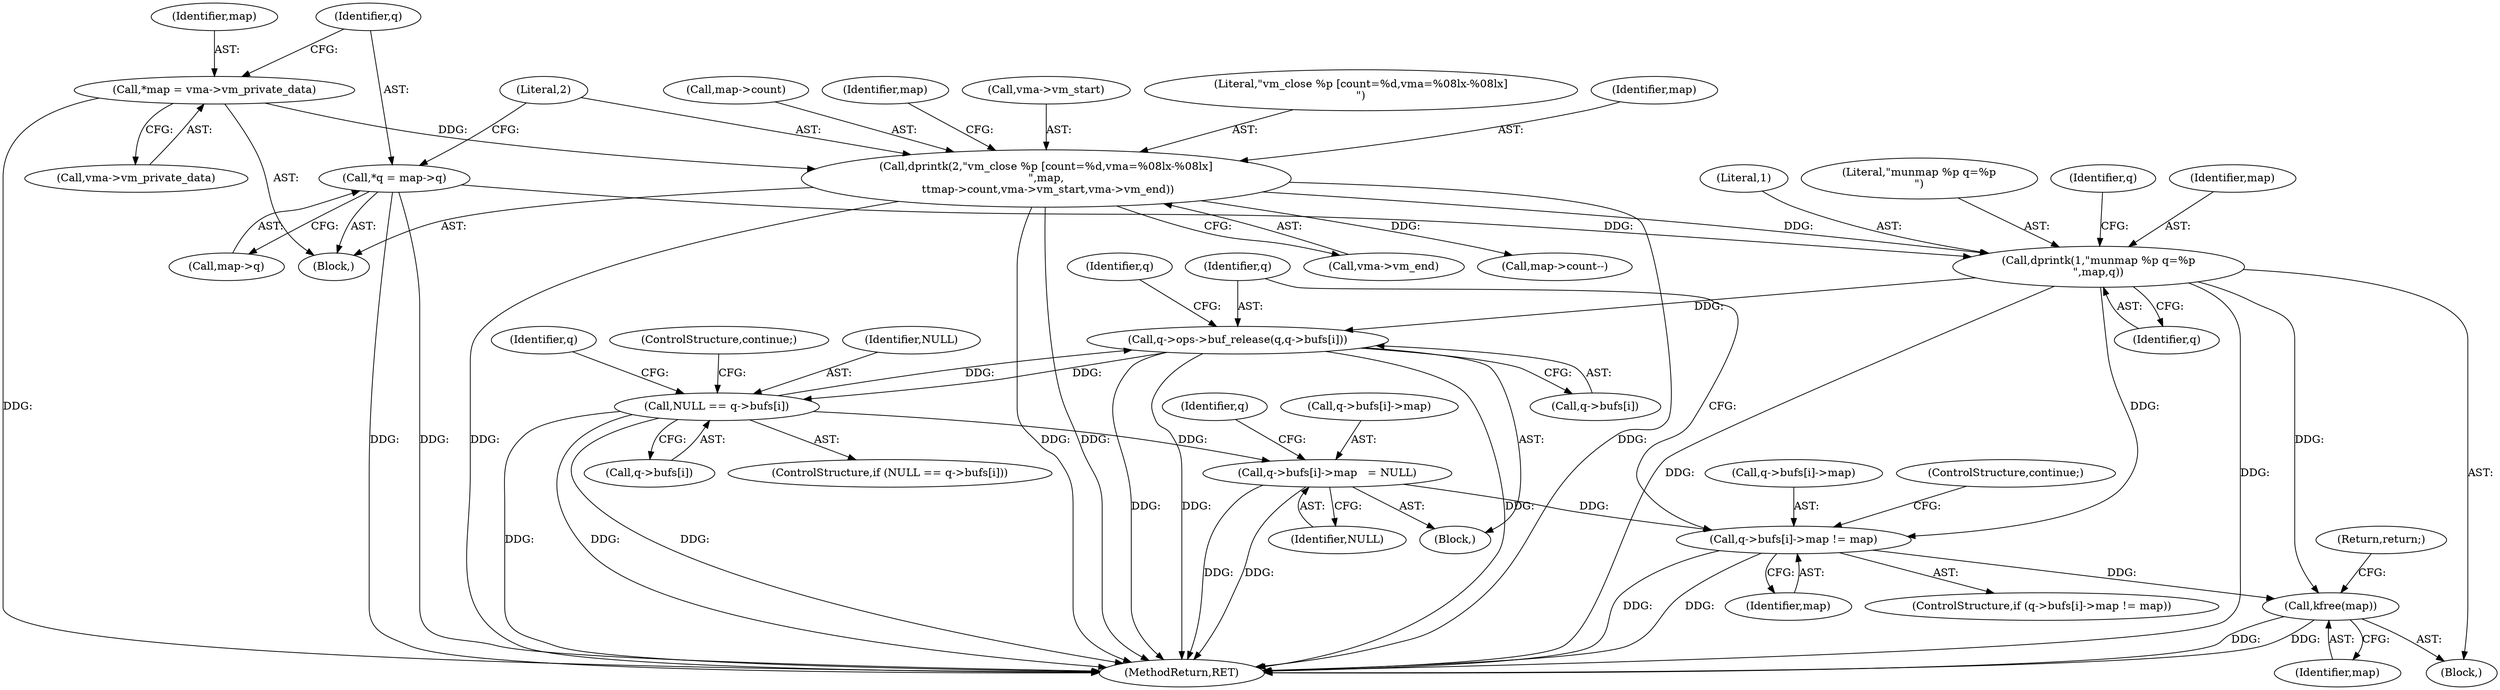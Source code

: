 digraph "1_linux_0b29669c065f60501e7289e1950fa2a618962358_0@array" {
"1000170" [label="(Call,q->bufs[i]->map != map)"];
"1000187" [label="(Call,q->bufs[i]->map   = NULL)"];
"1000161" [label="(Call,NULL == q->bufs[i])"];
"1000180" [label="(Call,q->ops->buf_release(q,q->bufs[i]))"];
"1000140" [label="(Call,dprintk(1,\"munmap %p q=%p\n\",map,q))"];
"1000116" [label="(Call,dprintk(2,\"vm_close %p [count=%d,vma=%08lx-%08lx]\n\",map,\n \t\tmap->count,vma->vm_start,vma->vm_end))"];
"1000104" [label="(Call,*map = vma->vm_private_data)"];
"1000110" [label="(Call,*q = map->q)"];
"1000210" [label="(Call,kfree(map))"];
"1000117" [label="(Literal,2)"];
"1000143" [label="(Identifier,map)"];
"1000180" [label="(Call,q->ops->buf_release(q,q->bufs[i]))"];
"1000141" [label="(Literal,1)"];
"1000162" [label="(Identifier,NULL)"];
"1000161" [label="(Call,NULL == q->bufs[i])"];
"1000142" [label="(Literal,\"munmap %p q=%p\n\")"];
"1000116" [label="(Call,dprintk(2,\"vm_close %p [count=%d,vma=%08lx-%08lx]\n\",map,\n \t\tmap->count,vma->vm_start,vma->vm_end))"];
"1000118" [label="(Literal,\"vm_close %p [count=%d,vma=%08lx-%08lx]\n\")"];
"1000105" [label="(Identifier,map)"];
"1000181" [label="(Identifier,q)"];
"1000169" [label="(ControlStructure,if (q->bufs[i]->map != map))"];
"1000119" [label="(Identifier,map)"];
"1000160" [label="(ControlStructure,if (NULL == q->bufs[i]))"];
"1000159" [label="(Block,)"];
"1000191" [label="(Identifier,q)"];
"1000210" [label="(Call,kfree(map))"];
"1000139" [label="(Block,)"];
"1000140" [label="(Call,dprintk(1,\"munmap %p q=%p\n\",map,q))"];
"1000110" [label="(Call,*q = map->q)"];
"1000144" [label="(Identifier,q)"];
"1000120" [label="(Call,map->count)"];
"1000131" [label="(Identifier,map)"];
"1000213" [label="(MethodReturn,RET)"];
"1000102" [label="(Block,)"];
"1000111" [label="(Identifier,q)"];
"1000174" [label="(Identifier,q)"];
"1000112" [label="(Call,map->q)"];
"1000171" [label="(Call,q->bufs[i]->map)"];
"1000212" [label="(Return,return;)"];
"1000200" [label="(Identifier,q)"];
"1000182" [label="(Call,q->bufs[i])"];
"1000179" [label="(ControlStructure,continue;)"];
"1000104" [label="(Call,*map = vma->vm_private_data)"];
"1000195" [label="(Identifier,NULL)"];
"1000170" [label="(Call,q->bufs[i]->map != map)"];
"1000126" [label="(Call,vma->vm_end)"];
"1000178" [label="(Identifier,map)"];
"1000123" [label="(Call,vma->vm_start)"];
"1000106" [label="(Call,vma->vm_private_data)"];
"1000187" [label="(Call,q->bufs[i]->map   = NULL)"];
"1000129" [label="(Call,map->count--)"];
"1000168" [label="(ControlStructure,continue;)"];
"1000188" [label="(Call,q->bufs[i]->map)"];
"1000148" [label="(Identifier,q)"];
"1000163" [label="(Call,q->bufs[i])"];
"1000211" [label="(Identifier,map)"];
"1000170" -> "1000169"  [label="AST: "];
"1000170" -> "1000178"  [label="CFG: "];
"1000171" -> "1000170"  [label="AST: "];
"1000178" -> "1000170"  [label="AST: "];
"1000179" -> "1000170"  [label="CFG: "];
"1000181" -> "1000170"  [label="CFG: "];
"1000170" -> "1000213"  [label="DDG: "];
"1000170" -> "1000213"  [label="DDG: "];
"1000187" -> "1000170"  [label="DDG: "];
"1000140" -> "1000170"  [label="DDG: "];
"1000170" -> "1000210"  [label="DDG: "];
"1000187" -> "1000159"  [label="AST: "];
"1000187" -> "1000195"  [label="CFG: "];
"1000188" -> "1000187"  [label="AST: "];
"1000195" -> "1000187"  [label="AST: "];
"1000200" -> "1000187"  [label="CFG: "];
"1000187" -> "1000213"  [label="DDG: "];
"1000187" -> "1000213"  [label="DDG: "];
"1000161" -> "1000187"  [label="DDG: "];
"1000161" -> "1000160"  [label="AST: "];
"1000161" -> "1000163"  [label="CFG: "];
"1000162" -> "1000161"  [label="AST: "];
"1000163" -> "1000161"  [label="AST: "];
"1000168" -> "1000161"  [label="CFG: "];
"1000174" -> "1000161"  [label="CFG: "];
"1000161" -> "1000213"  [label="DDG: "];
"1000161" -> "1000213"  [label="DDG: "];
"1000161" -> "1000213"  [label="DDG: "];
"1000180" -> "1000161"  [label="DDG: "];
"1000161" -> "1000180"  [label="DDG: "];
"1000180" -> "1000159"  [label="AST: "];
"1000180" -> "1000182"  [label="CFG: "];
"1000181" -> "1000180"  [label="AST: "];
"1000182" -> "1000180"  [label="AST: "];
"1000191" -> "1000180"  [label="CFG: "];
"1000180" -> "1000213"  [label="DDG: "];
"1000180" -> "1000213"  [label="DDG: "];
"1000180" -> "1000213"  [label="DDG: "];
"1000140" -> "1000180"  [label="DDG: "];
"1000140" -> "1000139"  [label="AST: "];
"1000140" -> "1000144"  [label="CFG: "];
"1000141" -> "1000140"  [label="AST: "];
"1000142" -> "1000140"  [label="AST: "];
"1000143" -> "1000140"  [label="AST: "];
"1000144" -> "1000140"  [label="AST: "];
"1000148" -> "1000140"  [label="CFG: "];
"1000140" -> "1000213"  [label="DDG: "];
"1000140" -> "1000213"  [label="DDG: "];
"1000116" -> "1000140"  [label="DDG: "];
"1000110" -> "1000140"  [label="DDG: "];
"1000140" -> "1000210"  [label="DDG: "];
"1000116" -> "1000102"  [label="AST: "];
"1000116" -> "1000126"  [label="CFG: "];
"1000117" -> "1000116"  [label="AST: "];
"1000118" -> "1000116"  [label="AST: "];
"1000119" -> "1000116"  [label="AST: "];
"1000120" -> "1000116"  [label="AST: "];
"1000123" -> "1000116"  [label="AST: "];
"1000126" -> "1000116"  [label="AST: "];
"1000131" -> "1000116"  [label="CFG: "];
"1000116" -> "1000213"  [label="DDG: "];
"1000116" -> "1000213"  [label="DDG: "];
"1000116" -> "1000213"  [label="DDG: "];
"1000116" -> "1000213"  [label="DDG: "];
"1000104" -> "1000116"  [label="DDG: "];
"1000116" -> "1000129"  [label="DDG: "];
"1000104" -> "1000102"  [label="AST: "];
"1000104" -> "1000106"  [label="CFG: "];
"1000105" -> "1000104"  [label="AST: "];
"1000106" -> "1000104"  [label="AST: "];
"1000111" -> "1000104"  [label="CFG: "];
"1000104" -> "1000213"  [label="DDG: "];
"1000110" -> "1000102"  [label="AST: "];
"1000110" -> "1000112"  [label="CFG: "];
"1000111" -> "1000110"  [label="AST: "];
"1000112" -> "1000110"  [label="AST: "];
"1000117" -> "1000110"  [label="CFG: "];
"1000110" -> "1000213"  [label="DDG: "];
"1000110" -> "1000213"  [label="DDG: "];
"1000210" -> "1000139"  [label="AST: "];
"1000210" -> "1000211"  [label="CFG: "];
"1000211" -> "1000210"  [label="AST: "];
"1000212" -> "1000210"  [label="CFG: "];
"1000210" -> "1000213"  [label="DDG: "];
"1000210" -> "1000213"  [label="DDG: "];
}
